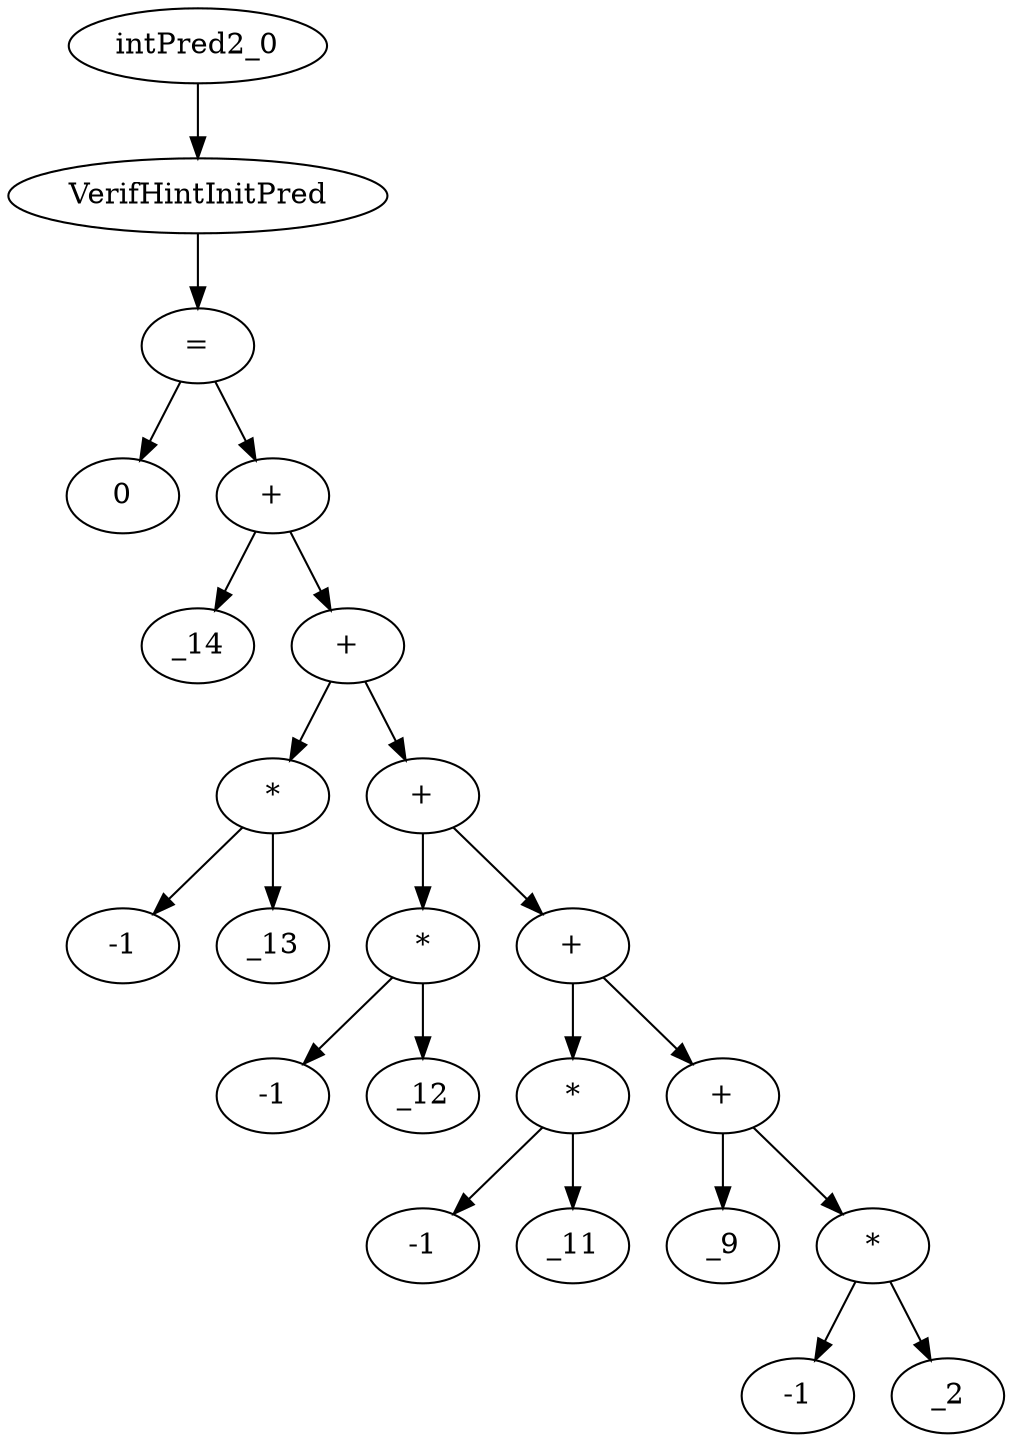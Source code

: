 digraph dag {
0 [label="intPred2_0"];
1 [label="VerifHintInitPred"];
2 [label="="];
3 [label="0"];
4 [label="+"];
5 [label="_14"];
6 [label="+"];
7 [label="*"];
8 [label="-1"];
9 [label="_13"];
10 [label="+"];
11 [label="*"];
12 [label="-1"];
13 [label="_12"];
14 [label="+"];
15 [label="*"];
16 [label="-1"];
17 [label="_11"];
18 [label="+"];
19 [label="_9"];
20 [label="*"];
21 [label="-1"];
22 [label="_2"];
"0" -> "1"[label=""]
"1" -> "2"[label=""]
"2" -> "4"[label=""]
"2" -> "3"[label=""]
"4" -> "6"[label=""]
"4" -> "5"[label=""]
"6" -> "7"[label=""]
"6" -> "10"[label=""]
"7" -> "9"[label=""]
"7" -> "8"[label=""]
"10" -> "11"[label=""]
"10" -> "14"[label=""]
"11" -> "13"[label=""]
"11" -> "12"[label=""]
"14" -> "15"[label=""]
"14" -> "18"[label=""]
"15" -> "17"[label=""]
"15" -> "16"[label=""]
"18" -> "20"[label=""]
"18" -> "19"[label=""]
"20" -> "22"[label=""]
"20" -> "21"[label=""]
}
